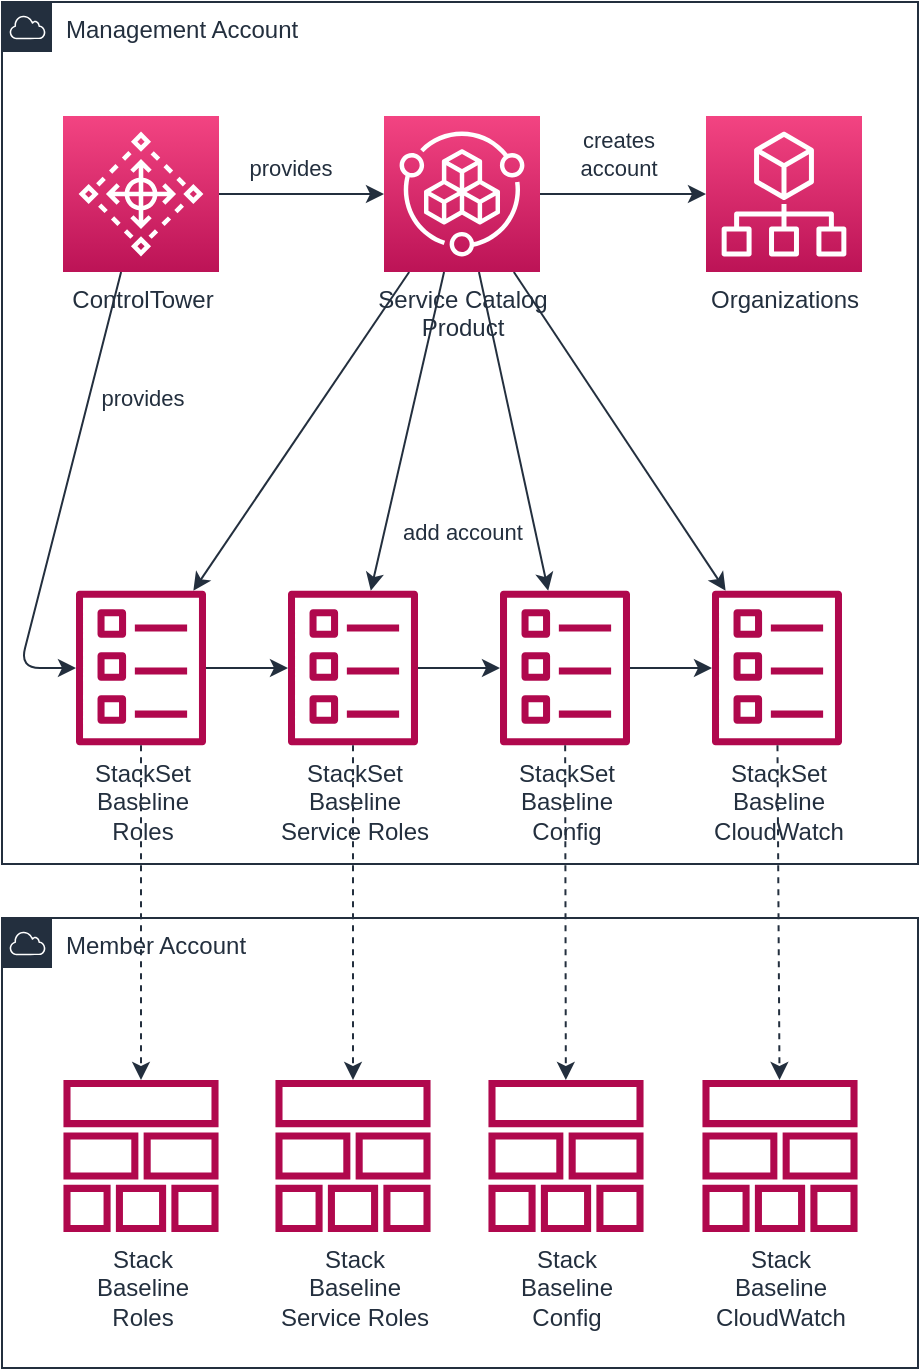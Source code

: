 <mxfile>
    <diagram id="vVjI7L10i0bU9GOyD1Vs" name="Bootstrap">
        <mxGraphModel dx="1097" dy="1062" grid="0" gridSize="10" guides="1" tooltips="1" connect="1" arrows="1" fold="1" page="1" pageScale="1" pageWidth="827" pageHeight="1169" background="#ffffff" math="0" shadow="0">
            <root>
                <mxCell id="0"/>
                <mxCell id="1" parent="0"/>
                <mxCell id="3" value="Management Account" style="points=[[0,0],[0.25,0],[0.5,0],[0.75,0],[1,0],[1,0.25],[1,0.5],[1,0.75],[1,1],[0.75,1],[0.5,1],[0.25,1],[0,1],[0,0.75],[0,0.5],[0,0.25]];outlineConnect=0;gradientColor=none;html=1;whiteSpace=wrap;fontSize=12;fontStyle=0;container=1;pointerEvents=0;collapsible=0;recursiveResize=0;shape=mxgraph.aws4.group;grIcon=mxgraph.aws4.group_aws_cloud;strokeColor=#232F3E;fillColor=none;verticalAlign=top;align=left;spacingLeft=30;fontColor=#232F3E;dashed=0;" parent="1" vertex="1">
                    <mxGeometry x="36" y="28" width="458" height="431" as="geometry"/>
                </mxCell>
                <mxCell id="25" style="edgeStyle=none;html=1;strokeColor=#232F3E;fontColor=#232F3E;" edge="1" parent="3" source="19" target="15">
                    <mxGeometry relative="1" as="geometry">
                        <mxPoint x="205" y="235.937" as="sourcePoint"/>
                    </mxGeometry>
                </mxCell>
                <mxCell id="40" value="add account" style="edgeLabel;html=1;align=center;verticalAlign=middle;resizable=0;points=[];fontColor=#232F3E;labelBackgroundColor=none;" vertex="1" connectable="0" parent="25">
                    <mxGeometry x="0.087" y="1" relative="1" as="geometry">
                        <mxPoint x="84" y="43" as="offset"/>
                    </mxGeometry>
                </mxCell>
                <mxCell id="29" style="edgeStyle=none;html=1;strokeColor=#232F3E;fontColor=#232F3E;" edge="1" parent="3" source="19" target="26">
                    <mxGeometry relative="1" as="geometry">
                        <mxPoint x="222.628" y="247" as="sourcePoint"/>
                    </mxGeometry>
                </mxCell>
                <mxCell id="30" style="edgeStyle=none;html=1;strokeColor=#232F3E;fontColor=#232F3E;" edge="1" parent="3" source="19" target="27">
                    <mxGeometry relative="1" as="geometry">
                        <mxPoint x="255.7" y="247" as="sourcePoint"/>
                    </mxGeometry>
                </mxCell>
                <mxCell id="31" style="edgeStyle=none;html=1;strokeColor=#232F3E;fontColor=#232F3E;" edge="1" parent="3" source="19" target="28">
                    <mxGeometry relative="1" as="geometry">
                        <mxPoint x="283" y="241.972" as="sourcePoint"/>
                    </mxGeometry>
                </mxCell>
                <mxCell id="22" style="edgeStyle=none;html=1;fontStyle=1;strokeColor=#232F3E;" edge="1" parent="3" source="11" target="15">
                    <mxGeometry relative="1" as="geometry">
                        <Array as="points">
                            <mxPoint x="9" y="333"/>
                        </Array>
                    </mxGeometry>
                </mxCell>
                <mxCell id="20" style="edgeStyle=none;html=1;entryX=0;entryY=0.5;entryDx=0;entryDy=0;entryPerimeter=0;fontStyle=1;strokeColor=#232F3E;" edge="1" parent="3" source="11" target="19">
                    <mxGeometry relative="1" as="geometry"/>
                </mxCell>
                <mxCell id="21" value="&lt;font color=&quot;#232f3e&quot;&gt;provides&lt;/font&gt;" style="edgeLabel;html=1;align=center;verticalAlign=middle;resizable=0;points=[];labelBackgroundColor=none;" vertex="1" connectable="0" parent="20">
                    <mxGeometry x="-0.471" relative="1" as="geometry">
                        <mxPoint x="13" y="-13" as="offset"/>
                    </mxGeometry>
                </mxCell>
                <mxCell id="11" value="ControlTower" style="sketch=0;points=[[0,0,0],[0.25,0,0],[0.5,0,0],[0.75,0,0],[1,0,0],[0,1,0],[0.25,1,0],[0.5,1,0],[0.75,1,0],[1,1,0],[0,0.25,0],[0,0.5,0],[0,0.75,0],[1,0.25,0],[1,0.5,0],[1,0.75,0]];points=[[0,0,0],[0.25,0,0],[0.5,0,0],[0.75,0,0],[1,0,0],[0,1,0],[0.25,1,0],[0.5,1,0],[0.75,1,0],[1,1,0],[0,0.25,0],[0,0.5,0],[0,0.75,0],[1,0.25,0],[1,0.5,0],[1,0.75,0]];outlineConnect=0;fontColor=#232F3E;gradientColor=#F34482;gradientDirection=north;fillColor=#BC1356;strokeColor=#ffffff;dashed=0;verticalLabelPosition=bottom;verticalAlign=top;align=center;html=1;fontSize=12;fontStyle=0;aspect=fixed;shape=mxgraph.aws4.resourceIcon;resIcon=mxgraph.aws4.control_tower;" vertex="1" parent="3">
                    <mxGeometry x="30.5" y="57" width="78" height="78" as="geometry"/>
                </mxCell>
                <mxCell id="43" value="" style="edgeStyle=none;html=1;strokeColor=#232F3E;fontColor=#232F3E;" edge="1" parent="3" source="15" target="26">
                    <mxGeometry relative="1" as="geometry"/>
                </mxCell>
                <mxCell id="15" value="StackSet&lt;br&gt;Baseline &lt;br&gt;Roles" style="sketch=0;outlineConnect=0;fontColor=#232F3E;gradientColor=none;fillColor=#B0084D;strokeColor=none;dashed=0;verticalLabelPosition=bottom;verticalAlign=top;align=center;html=1;fontSize=12;fontStyle=0;aspect=fixed;pointerEvents=1;shape=mxgraph.aws4.template;" vertex="1" parent="3">
                    <mxGeometry x="37" y="294" width="65" height="78" as="geometry"/>
                </mxCell>
                <mxCell id="24" style="edgeStyle=none;html=1;strokeColor=#232F3E;fontColor=#232F3E;exitX=1;exitY=0.5;exitDx=0;exitDy=0;exitPerimeter=0;entryX=0;entryY=0.5;entryDx=0;entryDy=0;entryPerimeter=0;" edge="1" parent="3" source="19" target="49">
                    <mxGeometry relative="1" as="geometry">
                        <mxPoint x="283" y="208" as="sourcePoint"/>
                        <mxPoint x="350.666" y="96" as="targetPoint"/>
                    </mxGeometry>
                </mxCell>
                <mxCell id="47" value="creates&lt;br&gt;account" style="edgeLabel;html=1;align=center;verticalAlign=middle;resizable=0;points=[];fontColor=#232F3E;labelBackgroundColor=none;" vertex="1" connectable="0" parent="24">
                    <mxGeometry x="-0.314" y="1" relative="1" as="geometry">
                        <mxPoint x="10" y="-19" as="offset"/>
                    </mxGeometry>
                </mxCell>
                <mxCell id="44" value="" style="edgeStyle=none;html=1;strokeColor=#232F3E;fontColor=#232F3E;" edge="1" parent="3" source="26" target="27">
                    <mxGeometry relative="1" as="geometry"/>
                </mxCell>
                <mxCell id="26" value="StackSet&lt;br&gt;Baseline &lt;br&gt;Service Roles" style="sketch=0;outlineConnect=0;fontColor=#232F3E;gradientColor=none;fillColor=#B0084D;strokeColor=none;dashed=0;verticalLabelPosition=bottom;verticalAlign=top;align=center;html=1;fontSize=12;fontStyle=0;aspect=fixed;pointerEvents=1;shape=mxgraph.aws4.template;" vertex="1" parent="3">
                    <mxGeometry x="143" y="294" width="65" height="78" as="geometry"/>
                </mxCell>
                <mxCell id="45" value="" style="edgeStyle=none;html=1;strokeColor=#232F3E;fontColor=#232F3E;" edge="1" parent="3" source="27" target="28">
                    <mxGeometry relative="1" as="geometry"/>
                </mxCell>
                <mxCell id="27" value="StackSet&lt;br&gt;Baseline &lt;br&gt;Config" style="sketch=0;outlineConnect=0;fontColor=#232F3E;gradientColor=none;fillColor=#B0084D;strokeColor=none;dashed=0;verticalLabelPosition=bottom;verticalAlign=top;align=center;html=1;fontSize=12;fontStyle=0;aspect=fixed;pointerEvents=1;shape=mxgraph.aws4.template;" vertex="1" parent="3">
                    <mxGeometry x="249" y="294" width="65" height="78" as="geometry"/>
                </mxCell>
                <mxCell id="28" value="StackSet&lt;br&gt;Baseline &lt;br&gt;CloudWatch" style="sketch=0;outlineConnect=0;fontColor=#232F3E;gradientColor=none;fillColor=#B0084D;strokeColor=none;dashed=0;verticalLabelPosition=bottom;verticalAlign=top;align=center;html=1;fontSize=12;fontStyle=0;aspect=fixed;pointerEvents=1;shape=mxgraph.aws4.template;" vertex="1" parent="3">
                    <mxGeometry x="355" y="294" width="65" height="78" as="geometry"/>
                </mxCell>
                <mxCell id="41" value="&lt;font color=&quot;#232f3e&quot;&gt;provides&lt;/font&gt;" style="edgeLabel;html=1;align=center;verticalAlign=middle;resizable=0;points=[];labelBackgroundColor=none;" vertex="1" connectable="0" parent="3">
                    <mxGeometry x="69.5" y="198" as="geometry"/>
                </mxCell>
                <mxCell id="49" value="Organizations" style="sketch=0;points=[[0,0,0],[0.25,0,0],[0.5,0,0],[0.75,0,0],[1,0,0],[0,1,0],[0.25,1,0],[0.5,1,0],[0.75,1,0],[1,1,0],[0,0.25,0],[0,0.5,0],[0,0.75,0],[1,0.25,0],[1,0.5,0],[1,0.75,0]];points=[[0,0,0],[0.25,0,0],[0.5,0,0],[0.75,0,0],[1,0,0],[0,1,0],[0.25,1,0],[0.5,1,0],[0.75,1,0],[1,1,0],[0,0.25,0],[0,0.5,0],[0,0.75,0],[1,0.25,0],[1,0.5,0],[1,0.75,0]];outlineConnect=0;fontColor=#232F3E;gradientColor=#F34482;gradientDirection=north;fillColor=#BC1356;strokeColor=#ffffff;dashed=0;verticalLabelPosition=bottom;verticalAlign=top;align=center;html=1;fontSize=12;fontStyle=0;aspect=fixed;shape=mxgraph.aws4.resourceIcon;resIcon=mxgraph.aws4.organizations;labelBackgroundColor=none;" vertex="1" parent="3">
                    <mxGeometry x="352" y="57" width="78" height="78" as="geometry"/>
                </mxCell>
                <mxCell id="19" value="Service Catalog&lt;br&gt;Product" style="sketch=0;points=[[0,0,0],[0.25,0,0],[0.5,0,0],[0.75,0,0],[1,0,0],[0,1,0],[0.25,1,0],[0.5,1,0],[0.75,1,0],[1,1,0],[0,0.25,0],[0,0.5,0],[0,0.75,0],[1,0.25,0],[1,0.5,0],[1,0.75,0]];points=[[0,0,0],[0.25,0,0],[0.5,0,0],[0.75,0,0],[1,0,0],[0,1,0],[0.25,1,0],[0.5,1,0],[0.75,1,0],[1,1,0],[0,0.25,0],[0,0.5,0],[0,0.75,0],[1,0.25,0],[1,0.5,0],[1,0.75,0]];outlineConnect=0;fontColor=#232F3E;gradientColor=#F34482;gradientDirection=north;fillColor=#BC1356;strokeColor=#ffffff;dashed=0;verticalLabelPosition=bottom;verticalAlign=top;align=center;html=1;fontSize=12;fontStyle=0;aspect=fixed;shape=mxgraph.aws4.resourceIcon;resIcon=mxgraph.aws4.service_catalog;" vertex="1" parent="3">
                    <mxGeometry x="191" y="57" width="78" height="78" as="geometry"/>
                </mxCell>
                <mxCell id="12" value="Member Account" style="points=[[0,0],[0.25,0],[0.5,0],[0.75,0],[1,0],[1,0.25],[1,0.5],[1,0.75],[1,1],[0.75,1],[0.5,1],[0.25,1],[0,1],[0,0.75],[0,0.5],[0,0.25]];outlineConnect=0;gradientColor=none;html=1;whiteSpace=wrap;fontSize=12;fontStyle=0;container=1;pointerEvents=0;collapsible=0;recursiveResize=0;shape=mxgraph.aws4.group;grIcon=mxgraph.aws4.group_aws_cloud;strokeColor=#232F3E;fillColor=none;verticalAlign=top;align=left;spacingLeft=30;fontColor=#232F3E;dashed=0;" vertex="1" parent="1">
                    <mxGeometry x="36" y="486" width="458" height="225" as="geometry"/>
                </mxCell>
                <mxCell id="14" value="Stack&lt;br&gt;Baseline &lt;br&gt;Roles" style="sketch=0;outlineConnect=0;fontColor=#232F3E;gradientColor=none;fillColor=#B0084D;strokeColor=none;dashed=0;verticalLabelPosition=bottom;verticalAlign=top;align=center;html=1;fontSize=12;fontStyle=0;aspect=fixed;pointerEvents=1;shape=mxgraph.aws4.stack;" vertex="1" parent="12">
                    <mxGeometry x="30.5" y="81" width="78" height="76" as="geometry"/>
                </mxCell>
                <mxCell id="33" value="Stack&lt;br&gt;Baseline &lt;br&gt;Service Roles" style="sketch=0;outlineConnect=0;fontColor=#232F3E;gradientColor=none;fillColor=#B0084D;strokeColor=none;dashed=0;verticalLabelPosition=bottom;verticalAlign=top;align=center;html=1;fontSize=12;fontStyle=0;aspect=fixed;pointerEvents=1;shape=mxgraph.aws4.stack;" vertex="1" parent="12">
                    <mxGeometry x="136.5" y="81" width="78" height="76" as="geometry"/>
                </mxCell>
                <mxCell id="34" value="Stack&lt;br&gt;Baseline &lt;br&gt;Config" style="sketch=0;outlineConnect=0;fontColor=#232F3E;gradientColor=none;fillColor=#B0084D;strokeColor=none;dashed=0;verticalLabelPosition=bottom;verticalAlign=top;align=center;html=1;fontSize=12;fontStyle=0;aspect=fixed;pointerEvents=1;shape=mxgraph.aws4.stack;" vertex="1" parent="12">
                    <mxGeometry x="243" y="81" width="78" height="76" as="geometry"/>
                </mxCell>
                <mxCell id="35" value="Stack&lt;br&gt;Baseline &lt;br&gt;CloudWatch" style="sketch=0;outlineConnect=0;fontColor=#232F3E;gradientColor=none;fillColor=#B0084D;strokeColor=none;dashed=0;verticalLabelPosition=bottom;verticalAlign=top;align=center;html=1;fontSize=12;fontStyle=0;aspect=fixed;pointerEvents=1;shape=mxgraph.aws4.stack;" vertex="1" parent="12">
                    <mxGeometry x="350" y="81" width="78" height="76" as="geometry"/>
                </mxCell>
                <mxCell id="32" style="edgeStyle=none;html=1;strokeColor=#232F3E;fontColor=#232F3E;dashed=1;" edge="1" parent="1" source="15" target="14">
                    <mxGeometry relative="1" as="geometry"/>
                </mxCell>
                <mxCell id="36" style="edgeStyle=none;html=1;strokeColor=#232F3E;fontColor=#232F3E;dashed=1;" edge="1" parent="1" source="26" target="33">
                    <mxGeometry relative="1" as="geometry"/>
                </mxCell>
                <mxCell id="37" style="edgeStyle=none;html=1;strokeColor=#232F3E;fontColor=#232F3E;dashed=1;" edge="1" parent="1" source="27" target="34">
                    <mxGeometry relative="1" as="geometry"/>
                </mxCell>
                <mxCell id="38" style="edgeStyle=none;html=1;strokeColor=#232F3E;fontColor=#232F3E;dashed=1;" edge="1" parent="1" source="28" target="35">
                    <mxGeometry relative="1" as="geometry"/>
                </mxCell>
            </root>
        </mxGraphModel>
    </diagram>
    <diagram name="CrossAccount" id="aNuWJ6rmQWiDkgufDwuP">
        <mxGraphModel dx="722" dy="1007" grid="0" gridSize="10" guides="1" tooltips="1" connect="1" arrows="1" fold="1" page="1" pageScale="1" pageWidth="827" pageHeight="1169" background="#ffffff" math="0" shadow="0">
            <root>
                <mxCell id="ReLFjaQf0BeK60-Su18--0"/>
                <mxCell id="ReLFjaQf0BeK60-Su18--1" parent="ReLFjaQf0BeK60-Su18--0"/>
                <mxCell id="ReLFjaQf0BeK60-Su18--2" value="CI/CD-Account" style="points=[[0,0],[0.25,0],[0.5,0],[0.75,0],[1,0],[1,0.25],[1,0.5],[1,0.75],[1,1],[0.75,1],[0.5,1],[0.25,1],[0,1],[0,0.75],[0,0.5],[0,0.25]];outlineConnect=0;gradientColor=none;html=1;whiteSpace=wrap;fontSize=12;fontStyle=0;container=1;pointerEvents=0;collapsible=0;recursiveResize=0;shape=mxgraph.aws4.group;grIcon=mxgraph.aws4.group_aws_cloud;strokeColor=#232F3E;fillColor=none;verticalAlign=top;align=left;spacingLeft=30;fontColor=#232F3E;dashed=0;" parent="ReLFjaQf0BeK60-Su18--1" vertex="1">
                    <mxGeometry x="30" y="47" width="302" height="271" as="geometry"/>
                </mxCell>
                <mxCell id="YKXdYXjaWMLi4errqEAR-0" value="Target-Account" style="points=[[0,0],[0.25,0],[0.5,0],[0.75,0],[1,0],[1,0.25],[1,0.5],[1,0.75],[1,1],[0.75,1],[0.5,1],[0.25,1],[0,1],[0,0.75],[0,0.5],[0,0.25]];outlineConnect=0;gradientColor=none;html=1;whiteSpace=wrap;fontSize=12;fontStyle=0;container=1;pointerEvents=0;collapsible=0;recursiveResize=0;shape=mxgraph.aws4.group;grIcon=mxgraph.aws4.group_aws_cloud;strokeColor=#232F3E;fillColor=none;verticalAlign=top;align=left;spacingLeft=30;fontColor=#232F3E;dashed=0;" parent="ReLFjaQf0BeK60-Su18--1" vertex="1">
                    <mxGeometry x="399" y="45" width="302" height="493" as="geometry"/>
                </mxCell>
                <mxCell id="YKXdYXjaWMLi4errqEAR-1" value="CDK Deploy Role" style="sketch=0;outlineConnect=0;fontColor=#232F3E;gradientColor=none;fillColor=#BF0816;strokeColor=none;dashed=0;verticalLabelPosition=bottom;verticalAlign=top;align=center;html=1;fontSize=12;fontStyle=0;aspect=fixed;pointerEvents=1;shape=mxgraph.aws4.role;" parent="YKXdYXjaWMLi4errqEAR-0" vertex="1">
                    <mxGeometry x="54" y="270" width="78" height="44" as="geometry"/>
                </mxCell>
                <mxCell id="YKXdYXjaWMLi4errqEAR-2" value="CDK Deploy Role" style="sketch=0;outlineConnect=0;fontColor=#232F3E;gradientColor=none;fillColor=#BF0816;strokeColor=none;dashed=0;verticalLabelPosition=bottom;verticalAlign=top;align=center;html=1;fontSize=12;fontStyle=0;aspect=fixed;pointerEvents=1;shape=mxgraph.aws4.role;" parent="YKXdYXjaWMLi4errqEAR-0" vertex="1">
                    <mxGeometry x="63" y="50" width="78" height="44" as="geometry"/>
                </mxCell>
                <mxCell id="MwrjnxmRdKB3ln6H4ZqH-0" value="Assets Bucket" style="sketch=0;outlineConnect=0;fontColor=#232F3E;gradientColor=none;fillColor=#3F8624;strokeColor=none;dashed=0;verticalLabelPosition=bottom;verticalAlign=top;align=center;html=1;fontSize=12;fontStyle=0;aspect=fixed;pointerEvents=1;shape=mxgraph.aws4.bucket;" parent="YKXdYXjaWMLi4errqEAR-0" vertex="1">
                    <mxGeometry x="197" y="56" width="75" height="78" as="geometry"/>
                </mxCell>
                <mxCell id="MwrjnxmRdKB3ln6H4ZqH-1" value="ECR Repo" style="sketch=0;outlineConnect=0;fontColor=#232F3E;gradientColor=none;fillColor=#D45B07;strokeColor=none;dashed=0;verticalLabelPosition=bottom;verticalAlign=top;align=center;html=1;fontSize=12;fontStyle=0;aspect=fixed;pointerEvents=1;shape=mxgraph.aws4.registry;" parent="YKXdYXjaWMLi4errqEAR-0" vertex="1">
                    <mxGeometry x="207" y="179" width="48" height="48" as="geometry"/>
                </mxCell>
                <mxCell id="MwrjnxmRdKB3ln6H4ZqH-2" value="" style="sketch=0;points=[[0,0,0],[0.25,0,0],[0.5,0,0],[0.75,0,0],[1,0,0],[0,1,0],[0.25,1,0],[0.5,1,0],[0.75,1,0],[1,1,0],[0,0.25,0],[0,0.5,0],[0,0.75,0],[1,0.25,0],[1,0.5,0],[1,0.75,0]];points=[[0,0,0],[0.25,0,0],[0.5,0,0],[0.75,0,0],[1,0,0],[0,1,0],[0.25,1,0],[0.5,1,0],[0.75,1,0],[1,1,0],[0,0.25,0],[0,0.5,0],[0,0.75,0],[1,0.25,0],[1,0.5,0],[1,0.75,0]];outlineConnect=0;fontColor=#232F3E;gradientColor=#F34482;gradientDirection=north;fillColor=#BC1356;strokeColor=#ffffff;dashed=0;verticalLabelPosition=bottom;verticalAlign=top;align=center;html=1;fontSize=12;fontStyle=0;aspect=fixed;shape=mxgraph.aws4.resourceIcon;resIcon=mxgraph.aws4.cloudformation;" parent="YKXdYXjaWMLi4errqEAR-0" vertex="1">
                    <mxGeometry x="65" y="367" width="78" height="78" as="geometry"/>
                </mxCell>
                <mxCell id="YKXdYXjaWMLi4errqEAR-3" style="edgeStyle=none;html=1;" parent="ReLFjaQf0BeK60-Su18--1" target="YKXdYXjaWMLi4errqEAR-2" edge="1">
                    <mxGeometry relative="1" as="geometry">
                        <mxPoint x="184.214" y="122.354" as="sourcePoint"/>
                    </mxGeometry>
                </mxCell>
                <mxCell id="YKXdYXjaWMLi4errqEAR-4" value="assume role" style="edgeLabel;html=1;align=center;verticalAlign=middle;resizable=0;points=[];" parent="YKXdYXjaWMLi4errqEAR-3" vertex="1" connectable="0">
                    <mxGeometry x="0.296" y="-1" relative="1" as="geometry">
                        <mxPoint as="offset"/>
                    </mxGeometry>
                </mxCell>
            </root>
        </mxGraphModel>
    </diagram>
    <diagram id="6xpWQbwxTaGYcfoKpsjb" name="tooling">
        <mxGraphModel dx="1746" dy="615" grid="0" gridSize="10" guides="1" tooltips="1" connect="1" arrows="1" fold="1" page="1" pageScale="1" pageWidth="827" pageHeight="1169" background="#ffffff" math="0" shadow="0">
            <root>
                <mxCell id="_8z1Jd0X0fw_cpWeEPiF-0"/>
                <mxCell id="_8z1Jd0X0fw_cpWeEPiF-1" parent="_8z1Jd0X0fw_cpWeEPiF-0"/>
                <mxCell id="_8z1Jd0X0fw_cpWeEPiF-3" value="" style="edgeStyle=orthogonalEdgeStyle;html=1;endArrow=block;elbow=vertical;startArrow=none;endFill=1;strokeColor=#545B64;rounded=0;strokeWidth=2;" parent="_8z1Jd0X0fw_cpWeEPiF-1" edge="1">
                    <mxGeometry width="100" relative="1" as="geometry">
                        <mxPoint x="112" y="192" as="sourcePoint"/>
                        <mxPoint x="614" y="192" as="targetPoint"/>
                    </mxGeometry>
                </mxCell>
                <mxCell id="c-ubqAU9XFe7O6UP37Kk-0" value="Build" style="text;strokeColor=none;fillColor=none;html=1;fontSize=24;fontStyle=1;verticalAlign=middle;align=center;fontColor=#232F3E;" parent="_8z1Jd0X0fw_cpWeEPiF-1" vertex="1">
                    <mxGeometry x="116" y="194" width="100" height="40" as="geometry"/>
                </mxCell>
                <mxCell id="c-ubqAU9XFe7O6UP37Kk-1" value="Publish" style="text;strokeColor=none;fillColor=none;html=1;fontSize=24;fontStyle=1;verticalAlign=middle;align=center;fontColor=#232F3E;" parent="_8z1Jd0X0fw_cpWeEPiF-1" vertex="1">
                    <mxGeometry x="293" y="194" width="100" height="40" as="geometry"/>
                </mxCell>
                <mxCell id="c-ubqAU9XFe7O6UP37Kk-2" value="Deploy" style="text;strokeColor=none;fillColor=none;html=1;fontSize=24;fontStyle=1;verticalAlign=middle;align=center;fontColor=#232F3E;" parent="_8z1Jd0X0fw_cpWeEPiF-1" vertex="1">
                    <mxGeometry x="487.5" y="194" width="100" height="40" as="geometry"/>
                </mxCell>
                <mxCell id="c-ubqAU9XFe7O6UP37Kk-3" value="" style="shape=curlyBracket;whiteSpace=wrap;html=1;rounded=1;flipH=1;fontColor=#232F3E;rotation=-90;strokeColor=#232F3E;" parent="_8z1Jd0X0fw_cpWeEPiF-1" vertex="1">
                    <mxGeometry x="340" y="-155" width="20" height="469" as="geometry"/>
                </mxCell>
                <mxCell id="c-ubqAU9XFe7O6UP37Kk-4" value="&lt;span style=&quot;font-style: normal&quot;&gt;cdk&lt;/span&gt; &lt;span style=&quot;font-style: normal&quot;&gt;deploy&lt;/span&gt; &amp;lt;stackname&amp;gt;" style="text;html=1;align=center;verticalAlign=middle;resizable=0;points=[];autosize=1;strokeColor=none;fillColor=none;fontColor=#232F3E;fontStyle=2" parent="_8z1Jd0X0fw_cpWeEPiF-1" vertex="1">
                    <mxGeometry x="272" y="50" width="143" height="18" as="geometry"/>
                </mxCell>
                <mxCell id="c-ubqAU9XFe7O6UP37Kk-5" value="" style="shape=curlyBracket;whiteSpace=wrap;html=1;rounded=1;flipH=1;fontColor=#232F3E;rotation=-90;strokeColor=#232F3E;" parent="_8z1Jd0X0fw_cpWeEPiF-1" vertex="1">
                    <mxGeometry x="429.5" y="-30" width="20" height="291" as="geometry"/>
                </mxCell>
                <mxCell id="c-ubqAU9XFe7O6UP37Kk-6" value="&lt;span style=&quot;font-style: normal&quot;&gt;cdk deploy --app&amp;nbsp;&lt;/span&gt;/path/to/cdk.out" style="text;html=1;align=center;verticalAlign=middle;resizable=0;points=[];autosize=1;strokeColor=none;fillColor=none;fontColor=#232F3E;fontStyle=2" parent="_8z1Jd0X0fw_cpWeEPiF-1" vertex="1">
                    <mxGeometry x="347.5" y="87" width="184" height="18" as="geometry"/>
                </mxCell>
                <mxCell id="c-ubqAU9XFe7O6UP37Kk-7" value="" style="shape=curlyBracket;whiteSpace=wrap;html=1;rounded=1;flipH=1;fontColor=#232F3E;rotation=-90;strokeColor=#232F3E;" parent="_8z1Jd0X0fw_cpWeEPiF-1" vertex="1">
                    <mxGeometry x="332.5" y="116" width="20" height="97" as="geometry"/>
                </mxCell>
                <mxCell id="c-ubqAU9XFe7O6UP37Kk-8" value="" style="shape=curlyBracket;whiteSpace=wrap;html=1;rounded=1;flipH=1;fontColor=#232F3E;rotation=-90;strokeColor=#232F3E;" parent="_8z1Jd0X0fw_cpWeEPiF-1" vertex="1">
                    <mxGeometry x="527.5" y="116" width="20" height="97" as="geometry"/>
                </mxCell>
                <mxCell id="c-ubqAU9XFe7O6UP37Kk-9" value="&lt;span style=&quot;font-style: normal&quot;&gt;cdk-assets &lt;/span&gt;/path/to/cdk.out" style="text;html=1;align=center;verticalAlign=middle;resizable=0;points=[];autosize=1;strokeColor=none;fillColor=none;fontColor=#232F3E;fontStyle=2" parent="_8z1Jd0X0fw_cpWeEPiF-1" vertex="1">
                    <mxGeometry x="267.5" y="134" width="153" height="18" as="geometry"/>
                </mxCell>
                <mxCell id="c-ubqAU9XFe7O6UP37Kk-10" value="&lt;span style=&quot;font-style: normal&quot;&gt;aws cloudformation deploy ...&lt;/span&gt;" style="text;html=1;align=center;verticalAlign=middle;resizable=0;points=[];autosize=1;strokeColor=none;fillColor=none;fontColor=#232F3E;fontStyle=2" parent="_8z1Jd0X0fw_cpWeEPiF-1" vertex="1">
                    <mxGeometry x="454.5" y="134" width="166" height="18" as="geometry"/>
                </mxCell>
                <mxCell id="N7y6JNoNytyYIrsOLyGV-0" value="" style="shape=curlyBracket;whiteSpace=wrap;html=1;rounded=1;flipH=1;fontColor=#232F3E;rotation=-90;strokeColor=#232F3E;" parent="_8z1Jd0X0fw_cpWeEPiF-1" vertex="1">
                    <mxGeometry x="154.5" y="116" width="20" height="97" as="geometry"/>
                </mxCell>
                <mxCell id="N7y6JNoNytyYIrsOLyGV-1" value="&lt;span style=&quot;font-style: normal&quot;&gt;cdk synth&lt;/span&gt;" style="text;html=1;align=center;verticalAlign=middle;resizable=0;points=[];autosize=1;strokeColor=none;fillColor=none;fontColor=#232F3E;fontStyle=2" parent="_8z1Jd0X0fw_cpWeEPiF-1" vertex="1">
                    <mxGeometry x="135.5" y="134" width="61" height="18" as="geometry"/>
                </mxCell>
                <mxCell id="8MuZsrXt0cQ2vdtN3eYz-0" value="" style="swimlane;childLayout=stackLayout;horizontal=1;fillColor=none;horizontalStack=1;resizeParent=1;resizeParentMax=0;resizeLast=0;collapsible=0;strokeColor=none;stackBorder=10;stackSpacing=-12;resizable=1;align=center;points=[];fontColor=#000000;" parent="_8z1Jd0X0fw_cpWeEPiF-1" vertex="1">
                    <mxGeometry x="64" y="573" width="645" height="111" as="geometry"/>
                </mxCell>
                <mxCell id="8MuZsrXt0cQ2vdtN3eYz-1" value="Build" style="shape=step;perimeter=stepPerimeter;fixedSize=1;points=[];fillColor=#f5f5f5;gradientColor=#b3b3b3;strokeColor=#666666;fontColor=#1A1A1A;" parent="8MuZsrXt0cQ2vdtN3eYz-0" vertex="1">
                    <mxGeometry x="10" y="33" width="229" height="68" as="geometry"/>
                </mxCell>
                <mxCell id="8MuZsrXt0cQ2vdtN3eYz-2" value="Publish" style="shape=step;perimeter=stepPerimeter;fixedSize=1;points=[];fillColor=#f5f5f5;gradientColor=#b3b3b3;strokeColor=#666666;fontColor=#1A1A1A;" parent="8MuZsrXt0cQ2vdtN3eYz-0" vertex="1">
                    <mxGeometry x="227" y="33" width="209" height="68" as="geometry"/>
                </mxCell>
                <mxCell id="8MuZsrXt0cQ2vdtN3eYz-3" value="Deploy" style="shape=step;perimeter=stepPerimeter;fixedSize=1;points=[];fillColor=#f5f5f5;gradientColor=#b3b3b3;strokeColor=#666666;fontColor=#1A1A1A;" parent="8MuZsrXt0cQ2vdtN3eYz-0" vertex="1">
                    <mxGeometry x="424" y="33" width="211" height="68" as="geometry"/>
                </mxCell>
                <mxCell id="8MuZsrXt0cQ2vdtN3eYz-6" value="cdk synth" style="rounded=1;whiteSpace=wrap;html=1;fillColor=#008a00;fontColor=#ffffff;strokeColor=#005700;" parent="_8z1Jd0X0fw_cpWeEPiF-1" vertex="1">
                    <mxGeometry x="93.25" y="543" width="180" height="30" as="geometry"/>
                </mxCell>
                <mxCell id="8MuZsrXt0cQ2vdtN3eYz-7" value="cdk-assets &lt;i&gt;path/to/cdk.out&lt;/i&gt;" style="rounded=1;whiteSpace=wrap;html=1;fillColor=#60a917;strokeColor=#2D7600;fontColor=#ffffff;" parent="_8z1Jd0X0fw_cpWeEPiF-1" vertex="1">
                    <mxGeometry x="295.12" y="543" width="180.75" height="30" as="geometry"/>
                </mxCell>
                <mxCell id="8MuZsrXt0cQ2vdtN3eYz-8" value="cdk deploy --app &lt;i&gt;path/to/cdk.out&lt;/i&gt;" style="rounded=1;whiteSpace=wrap;html=1;fillColor=#008a00;fontColor=#ffffff;strokeColor=#005700;" parent="_8z1Jd0X0fw_cpWeEPiF-1" vertex="1">
                    <mxGeometry x="294.25" y="496" width="383.5" height="30" as="geometry"/>
                </mxCell>
                <mxCell id="8MuZsrXt0cQ2vdtN3eYz-9" value="cdk deploy &lt;i&gt;&amp;lt;stackname&amp;gt; &lt;/i&gt;or&lt;i&gt; --all&lt;/i&gt;" style="rounded=1;whiteSpace=wrap;html=1;fillColor=#008a00;fontColor=#ffffff;strokeColor=#005700;" parent="_8z1Jd0X0fw_cpWeEPiF-1" vertex="1">
                    <mxGeometry x="93.25" y="451" width="584.5" height="30" as="geometry"/>
                </mxCell>
                <mxCell id="8MuZsrXt0cQ2vdtN3eYz-10" value="aws cloudformation deploy" style="rounded=1;whiteSpace=wrap;html=1;fillColor=#e3c800;fontColor=#000000;strokeColor=#B09500;" parent="_8z1Jd0X0fw_cpWeEPiF-1" vertex="1">
                    <mxGeometry x="499.25" y="543" width="180.5" height="30" as="geometry"/>
                </mxCell>
                <mxCell id="8MuZsrXt0cQ2vdtN3eYz-17" style="edgeStyle=none;html=1;fontColor=#1A1A1A;strokeColor=#1A1A1A;dashed=1;dashPattern=1 1;" parent="_8z1Jd0X0fw_cpWeEPiF-1" source="8MuZsrXt0cQ2vdtN3eYz-12" target="8MuZsrXt0cQ2vdtN3eYz-15" edge="1">
                    <mxGeometry relative="1" as="geometry"/>
                </mxCell>
                <mxCell id="8MuZsrXt0cQ2vdtN3eYz-20" style="edgeStyle=none;html=1;fontColor=#1A1A1A;strokeColor=#1A1A1A;dashed=1;dashPattern=1 1;" parent="_8z1Jd0X0fw_cpWeEPiF-1" source="8MuZsrXt0cQ2vdtN3eYz-12" target="8MuZsrXt0cQ2vdtN3eYz-16" edge="1">
                    <mxGeometry relative="1" as="geometry">
                        <mxPoint x="602" y="801" as="targetPoint"/>
                    </mxGeometry>
                </mxCell>
                <mxCell id="8MuZsrXt0cQ2vdtN3eYz-12" value="File Publishing &lt;br&gt;Role" style="sketch=0;outlineConnect=0;fontColor=#232F3E;gradientColor=none;fillColor=#BF0816;strokeColor=none;dashed=0;verticalLabelPosition=bottom;verticalAlign=top;align=center;html=1;fontSize=12;fontStyle=0;aspect=fixed;pointerEvents=1;shape=mxgraph.aws4.role;" parent="_8z1Jd0X0fw_cpWeEPiF-1" vertex="1">
                    <mxGeometry x="304" y="703" width="78" height="44" as="geometry"/>
                </mxCell>
                <mxCell id="8MuZsrXt0cQ2vdtN3eYz-18" style="edgeStyle=none;html=1;fontColor=#1A1A1A;strokeColor=#1A1A1A;dashed=1;dashPattern=1 1;" parent="_8z1Jd0X0fw_cpWeEPiF-1" source="8MuZsrXt0cQ2vdtN3eYz-13" target="8MuZsrXt0cQ2vdtN3eYz-15" edge="1">
                    <mxGeometry relative="1" as="geometry"/>
                </mxCell>
                <mxCell id="8MuZsrXt0cQ2vdtN3eYz-19" style="edgeStyle=none;html=1;fontColor=#1A1A1A;strokeColor=#1A1A1A;dashed=1;dashPattern=1 1;" parent="_8z1Jd0X0fw_cpWeEPiF-1" source="8MuZsrXt0cQ2vdtN3eYz-13" target="8MuZsrXt0cQ2vdtN3eYz-16" edge="1">
                    <mxGeometry relative="1" as="geometry"/>
                </mxCell>
                <mxCell id="8MuZsrXt0cQ2vdtN3eYz-13" value="Image Publishing &lt;br&gt;Role" style="sketch=0;outlineConnect=0;fontColor=#232F3E;gradientColor=none;fillColor=#BF0816;strokeColor=none;dashed=0;verticalLabelPosition=bottom;verticalAlign=top;align=center;html=1;fontSize=12;fontStyle=0;aspect=fixed;pointerEvents=1;shape=mxgraph.aws4.role;" parent="_8z1Jd0X0fw_cpWeEPiF-1" vertex="1">
                    <mxGeometry x="393" y="703" width="78" height="44" as="geometry"/>
                </mxCell>
                <mxCell id="8MuZsrXt0cQ2vdtN3eYz-21" style="edgeStyle=none;html=1;fontColor=#1A1A1A;strokeColor=#1A1A1A;dashed=1;dashPattern=1 1;" parent="_8z1Jd0X0fw_cpWeEPiF-1" source="8MuZsrXt0cQ2vdtN3eYz-14" target="8MuZsrXt0cQ2vdtN3eYz-15" edge="1">
                    <mxGeometry relative="1" as="geometry"/>
                </mxCell>
                <mxCell id="8MuZsrXt0cQ2vdtN3eYz-22" style="edgeStyle=none;html=1;fontColor=#1A1A1A;strokeColor=#1A1A1A;dashed=1;dashPattern=1 1;" parent="_8z1Jd0X0fw_cpWeEPiF-1" source="8MuZsrXt0cQ2vdtN3eYz-14" target="8MuZsrXt0cQ2vdtN3eYz-16" edge="1">
                    <mxGeometry relative="1" as="geometry"/>
                </mxCell>
                <mxCell id="8MuZsrXt0cQ2vdtN3eYz-14" value="Deploy Role" style="sketch=0;outlineConnect=0;fontColor=#232F3E;gradientColor=none;fillColor=#BF0816;strokeColor=none;dashed=0;verticalLabelPosition=bottom;verticalAlign=top;align=center;html=1;fontSize=12;fontStyle=0;aspect=fixed;pointerEvents=1;shape=mxgraph.aws4.role;" parent="_8z1Jd0X0fw_cpWeEPiF-1" vertex="1">
                    <mxGeometry x="549.25" y="703" width="78" height="44" as="geometry"/>
                </mxCell>
                <mxCell id="8MuZsrXt0cQ2vdtN3eYz-15" value="Account A&lt;br&gt;(Current)" style="sketch=0;outlineConnect=0;fontColor=#232F3E;gradientColor=none;fillColor=#B0084D;strokeColor=none;dashed=0;verticalLabelPosition=bottom;verticalAlign=top;align=center;html=1;fontSize=12;fontStyle=0;aspect=fixed;pointerEvents=1;shape=mxgraph.aws4.organizations_account2;" parent="_8z1Jd0X0fw_cpWeEPiF-1" vertex="1">
                    <mxGeometry x="420.5" y="849" width="78" height="78" as="geometry"/>
                </mxCell>
                <mxCell id="8MuZsrXt0cQ2vdtN3eYz-16" value="Account B &lt;br&gt;(Trusted)" style="sketch=0;outlineConnect=0;fontColor=#232F3E;gradientColor=none;fillColor=#B0084D;strokeColor=none;dashed=0;verticalLabelPosition=bottom;verticalAlign=top;align=center;html=1;fontSize=12;fontStyle=0;aspect=fixed;pointerEvents=1;shape=mxgraph.aws4.organizations_account2;" parent="_8z1Jd0X0fw_cpWeEPiF-1" vertex="1">
                    <mxGeometry x="521.12" y="849" width="78" height="78" as="geometry"/>
                </mxCell>
                <mxCell id="8MuZsrXt0cQ2vdtN3eYz-23" value="Option A" style="text;html=1;strokeColor=none;fillColor=none;align=center;verticalAlign=middle;whiteSpace=wrap;rounded=0;fontColor=#1A1A1A;" parent="_8z1Jd0X0fw_cpWeEPiF-1" vertex="1">
                    <mxGeometry x="23" y="451" width="60" height="30" as="geometry"/>
                </mxCell>
                <mxCell id="8MuZsrXt0cQ2vdtN3eYz-24" value="Option B" style="text;html=1;strokeColor=none;fillColor=none;align=center;verticalAlign=middle;whiteSpace=wrap;rounded=0;fontColor=#1A1A1A;" parent="_8z1Jd0X0fw_cpWeEPiF-1" vertex="1">
                    <mxGeometry x="23" y="496" width="60" height="30" as="geometry"/>
                </mxCell>
                <mxCell id="8MuZsrXt0cQ2vdtN3eYz-25" value="Option C" style="text;html=1;strokeColor=none;fillColor=none;align=center;verticalAlign=middle;whiteSpace=wrap;rounded=0;fontColor=#1A1A1A;" parent="_8z1Jd0X0fw_cpWeEPiF-1" vertex="1">
                    <mxGeometry x="25" y="541" width="60" height="30" as="geometry"/>
                </mxCell>
                <mxCell id="8MuZsrXt0cQ2vdtN3eYz-26" value="cdk synth" style="rounded=1;whiteSpace=wrap;html=1;fillColor=#008a00;fontColor=#ffffff;strokeColor=#005700;" parent="_8z1Jd0X0fw_cpWeEPiF-1" vertex="1">
                    <mxGeometry x="93.25" y="496" width="180" height="30" as="geometry"/>
                </mxCell>
                <mxCell id="OsFr7JBb7ToCVoozBHn4-0" value="Lookup&amp;nbsp;Role&lt;br&gt;(don't use it in CI/CD!)" style="sketch=0;outlineConnect=0;fontColor=#232F3E;gradientColor=none;fillColor=#BF0816;strokeColor=none;dashed=0;verticalLabelPosition=bottom;verticalAlign=top;align=center;html=1;fontSize=12;fontStyle=0;aspect=fixed;pointerEvents=1;shape=mxgraph.aws4.role;" vertex="1" parent="_8z1Jd0X0fw_cpWeEPiF-1">
                    <mxGeometry x="144.25" y="703" width="78" height="44" as="geometry"/>
                </mxCell>
                <mxCell id="OsFr7JBb7ToCVoozBHn4-1" style="edgeStyle=none;html=1;fontColor=#1A1A1A;strokeColor=#1A1A1A;dashed=1;dashPattern=1 1;" edge="1" parent="_8z1Jd0X0fw_cpWeEPiF-1" source="OsFr7JBb7ToCVoozBHn4-0" target="8MuZsrXt0cQ2vdtN3eYz-16">
                    <mxGeometry relative="1" as="geometry">
                        <mxPoint x="368.724" y="757" as="sourcePoint"/>
                        <mxPoint x="441.626" y="859" as="targetPoint"/>
                    </mxGeometry>
                </mxCell>
                <mxCell id="OsFr7JBb7ToCVoozBHn4-2" style="edgeStyle=none;html=1;fontColor=#1A1A1A;strokeColor=#1A1A1A;dashed=1;dashPattern=1 1;" edge="1" parent="_8z1Jd0X0fw_cpWeEPiF-1" source="OsFr7JBb7ToCVoozBHn4-0" target="8MuZsrXt0cQ2vdtN3eYz-15">
                    <mxGeometry relative="1" as="geometry">
                        <mxPoint x="231.464" y="751.528" as="sourcePoint"/>
                        <mxPoint x="531.12" y="881.132" as="targetPoint"/>
                    </mxGeometry>
                </mxCell>
            </root>
        </mxGraphModel>
    </diagram>
</mxfile>
